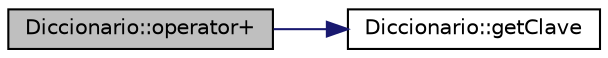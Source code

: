 digraph "Diccionario::operator+"
{
  edge [fontname="Helvetica",fontsize="10",labelfontname="Helvetica",labelfontsize="10"];
  node [fontname="Helvetica",fontsize="10",shape=record];
  rankdir="LR";
  Node4 [label="Diccionario::operator+",height=0.2,width=0.4,color="black", fillcolor="grey75", style="filled", fontcolor="black"];
  Node4 -> Node5 [color="midnightblue",fontsize="10",style="solid",fontname="Helvetica"];
  Node5 [label="Diccionario::getClave",height=0.2,width=0.4,color="black", fillcolor="white", style="filled",URL="$classDiccionario.html#a1e70807b9a2730e0d23cb7511da4536a",tooltip="Consultor de la clave asociada a un iterador. "];
}
